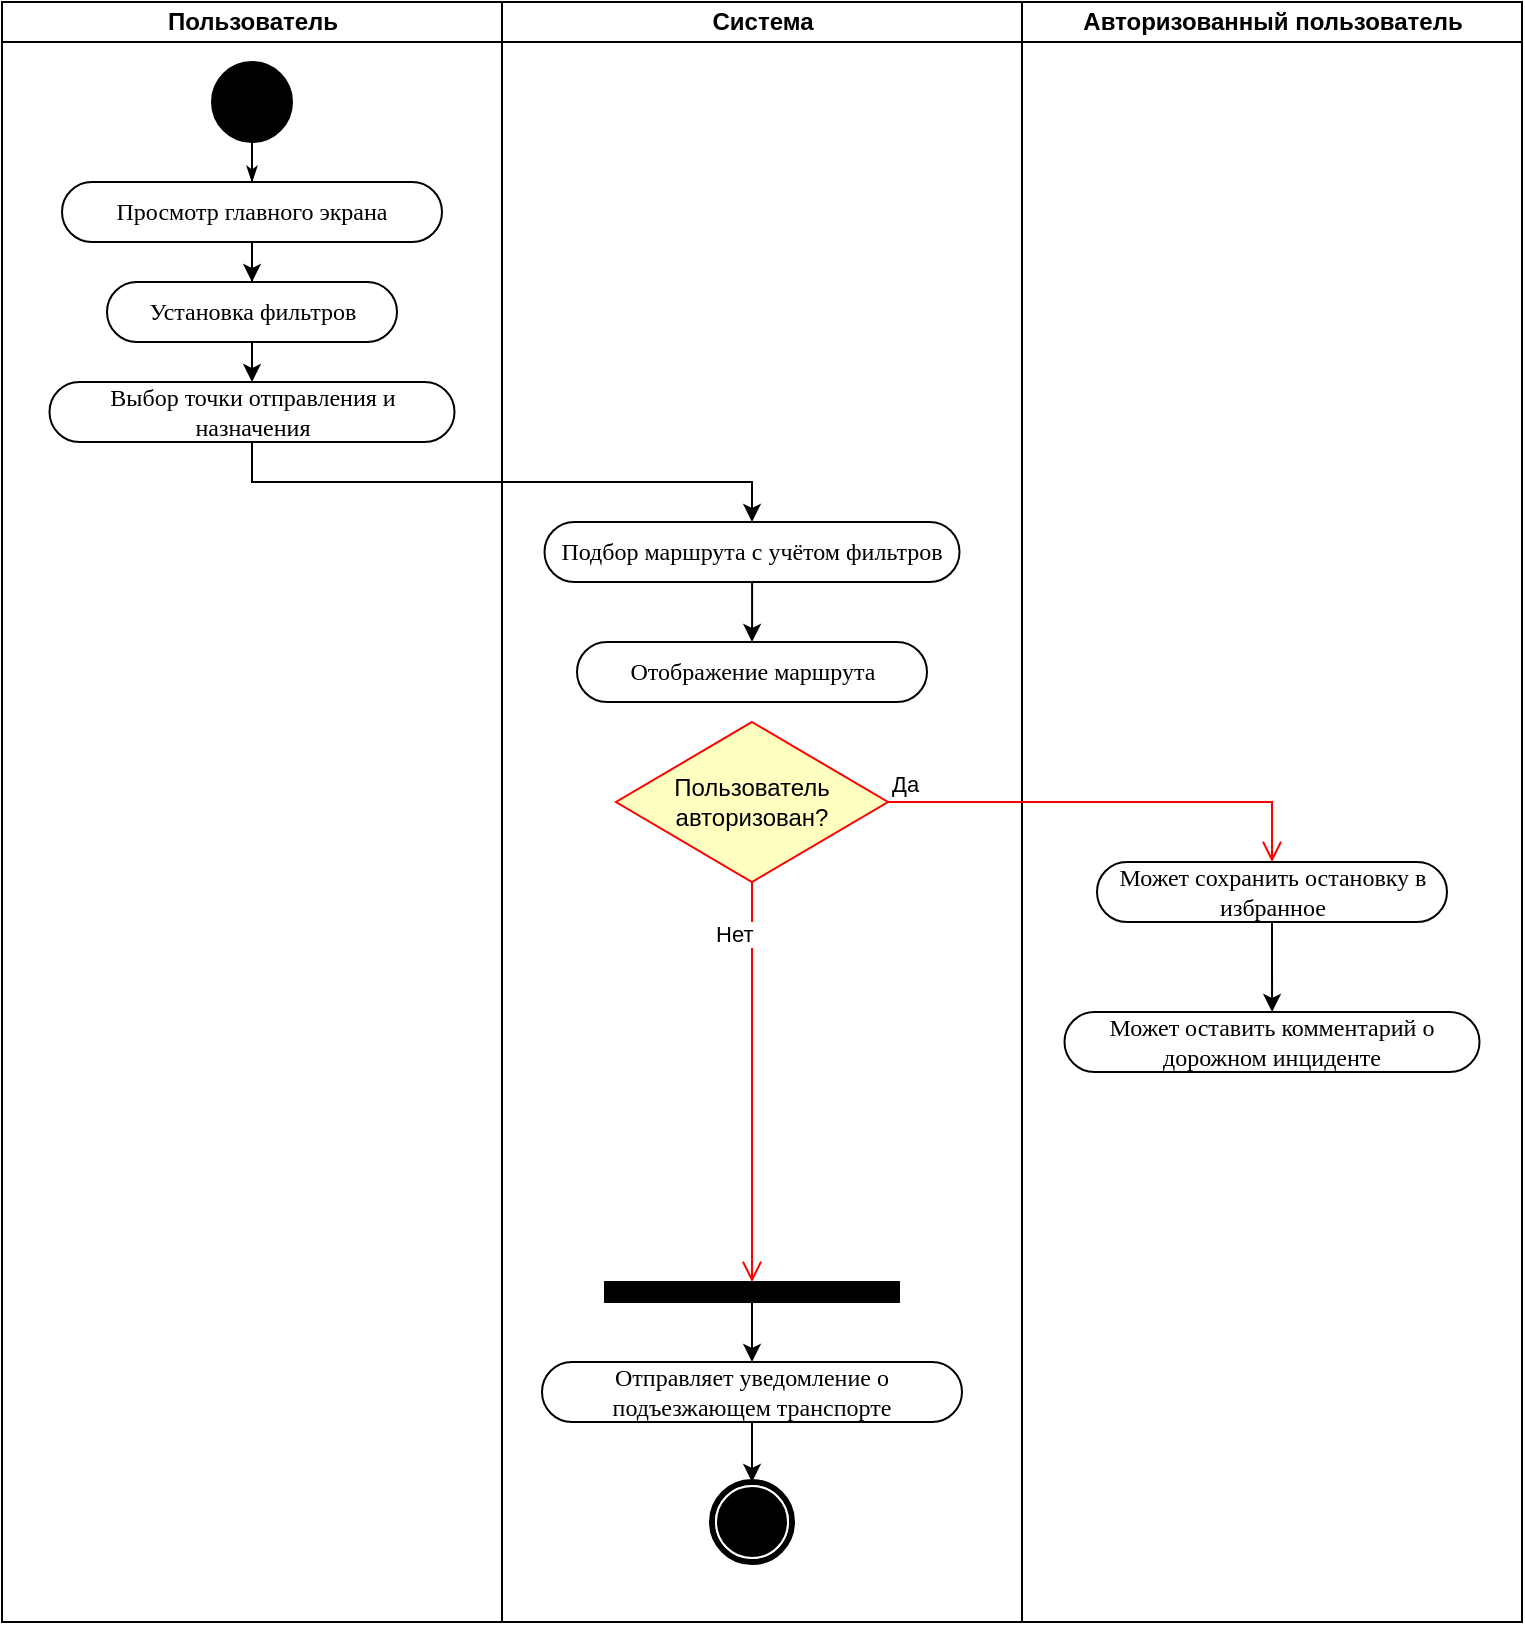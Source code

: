 <mxfile version="26.1.1">
  <diagram name="Page-1" id="0783ab3e-0a74-02c8-0abd-f7b4e66b4bec">
    <mxGraphModel dx="1969" dy="908" grid="1" gridSize="10" guides="1" tooltips="1" connect="1" arrows="1" fold="1" page="1" pageScale="1" pageWidth="850" pageHeight="1100" background="none" math="0" shadow="0">
      <root>
        <mxCell id="0" />
        <mxCell id="1" parent="0" />
        <mxCell id="1c1d494c118603dd-3" value="Система" style="swimlane;html=1;startSize=20;" parent="1" vertex="1">
          <mxGeometry x="295" y="30" width="260" height="810" as="geometry" />
        </mxCell>
        <mxCell id="zuy0RDO8CTyo9r4v9N7t-18" value="" style="edgeStyle=orthogonalEdgeStyle;rounded=0;orthogonalLoop=1;jettySize=auto;html=1;" edge="1" parent="1c1d494c118603dd-3" source="1c1d494c118603dd-11" target="60571a20871a0731-5">
          <mxGeometry relative="1" as="geometry" />
        </mxCell>
        <mxCell id="1c1d494c118603dd-11" value="Отправляет уведомление о подъезжающем транспорте" style="rounded=1;whiteSpace=wrap;html=1;shadow=0;comic=0;labelBackgroundColor=none;strokeWidth=1;fontFamily=Verdana;fontSize=12;align=center;arcSize=50;" parent="1c1d494c118603dd-3" vertex="1">
          <mxGeometry x="20" y="680" width="210" height="30" as="geometry" />
        </mxCell>
        <mxCell id="zuy0RDO8CTyo9r4v9N7t-10" value="" style="edgeStyle=orthogonalEdgeStyle;rounded=0;orthogonalLoop=1;jettySize=auto;html=1;" edge="1" parent="1c1d494c118603dd-3" source="1c1d494c118603dd-6" target="1c1d494c118603dd-7">
          <mxGeometry relative="1" as="geometry" />
        </mxCell>
        <mxCell id="1c1d494c118603dd-6" value="Подбор маршрута с учётом фильтров" style="rounded=1;whiteSpace=wrap;html=1;shadow=0;comic=0;labelBackgroundColor=none;strokeWidth=1;fontFamily=Verdana;fontSize=12;align=center;arcSize=50;" parent="1c1d494c118603dd-3" vertex="1">
          <mxGeometry x="21.25" y="260" width="207.5" height="30" as="geometry" />
        </mxCell>
        <mxCell id="1c1d494c118603dd-7" value="Отображение маршрута" style="rounded=1;whiteSpace=wrap;html=1;shadow=0;comic=0;labelBackgroundColor=none;strokeWidth=1;fontFamily=Verdana;fontSize=12;align=center;arcSize=50;" parent="1c1d494c118603dd-3" vertex="1">
          <mxGeometry x="37.5" y="320" width="175" height="30" as="geometry" />
        </mxCell>
        <mxCell id="zuy0RDO8CTyo9r4v9N7t-13" value="Пользователь авторизован?" style="rhombus;whiteSpace=wrap;html=1;fontColor=#000000;fillColor=#ffffc0;strokeColor=#ff0000;" vertex="1" parent="1c1d494c118603dd-3">
          <mxGeometry x="57" y="360" width="136" height="80" as="geometry" />
        </mxCell>
        <mxCell id="zuy0RDO8CTyo9r4v9N7t-17" value="" style="edgeStyle=orthogonalEdgeStyle;rounded=0;orthogonalLoop=1;jettySize=auto;html=1;" edge="1" parent="1c1d494c118603dd-3" source="60571a20871a0731-3" target="1c1d494c118603dd-11">
          <mxGeometry relative="1" as="geometry" />
        </mxCell>
        <mxCell id="60571a20871a0731-3" value="" style="whiteSpace=wrap;html=1;rounded=0;shadow=0;comic=0;labelBackgroundColor=none;strokeWidth=1;fillColor=#000000;fontFamily=Verdana;fontSize=12;align=center;rotation=0;" parent="1c1d494c118603dd-3" vertex="1">
          <mxGeometry x="51.5" y="640" width="147" height="10" as="geometry" />
        </mxCell>
        <mxCell id="zuy0RDO8CTyo9r4v9N7t-15" value="Нет" style="edgeStyle=orthogonalEdgeStyle;html=1;align=left;verticalAlign=top;endArrow=open;endSize=8;strokeColor=#ff0000;rounded=0;entryX=0.5;entryY=0;entryDx=0;entryDy=0;" edge="1" source="zuy0RDO8CTyo9r4v9N7t-13" parent="1c1d494c118603dd-3" target="60571a20871a0731-3">
          <mxGeometry x="-0.877" y="-20" relative="1" as="geometry">
            <mxPoint x="-136.5" y="570" as="targetPoint" />
            <mxPoint as="offset" />
          </mxGeometry>
        </mxCell>
        <mxCell id="60571a20871a0731-5" value="" style="shape=mxgraph.bpmn.shape;html=1;verticalLabelPosition=bottom;labelBackgroundColor=#ffffff;verticalAlign=top;perimeter=ellipsePerimeter;outline=end;symbol=terminate;rounded=0;shadow=0;comic=0;strokeWidth=1;fontFamily=Verdana;fontSize=12;align=center;" parent="1c1d494c118603dd-3" vertex="1">
          <mxGeometry x="105" y="740" width="40" height="40" as="geometry" />
        </mxCell>
        <mxCell id="1c1d494c118603dd-4" value="Авторизованный пользователь" style="swimlane;html=1;startSize=20;" parent="1" vertex="1">
          <mxGeometry x="555" y="30" width="250" height="810" as="geometry" />
        </mxCell>
        <mxCell id="zuy0RDO8CTyo9r4v9N7t-16" value="" style="edgeStyle=orthogonalEdgeStyle;rounded=0;orthogonalLoop=1;jettySize=auto;html=1;" edge="1" parent="1c1d494c118603dd-4" source="1c1d494c118603dd-5" target="1c1d494c118603dd-8">
          <mxGeometry relative="1" as="geometry" />
        </mxCell>
        <mxCell id="1c1d494c118603dd-5" value="Может сохранить остановку в избранное" style="rounded=1;whiteSpace=wrap;html=1;shadow=0;comic=0;labelBackgroundColor=none;strokeWidth=1;fontFamily=Verdana;fontSize=12;align=center;arcSize=50;" parent="1c1d494c118603dd-4" vertex="1">
          <mxGeometry x="37.5" y="430" width="175" height="30" as="geometry" />
        </mxCell>
        <mxCell id="1c1d494c118603dd-8" value="Может оставить комментарий о дорожном инциденте" style="rounded=1;whiteSpace=wrap;html=1;shadow=0;comic=0;labelBackgroundColor=none;strokeWidth=1;fontFamily=Verdana;fontSize=12;align=center;arcSize=50;" parent="1c1d494c118603dd-4" vertex="1">
          <mxGeometry x="21.25" y="505" width="207.5" height="30" as="geometry" />
        </mxCell>
        <mxCell id="1c1d494c118603dd-2" value="Пользователь" style="swimlane;html=1;startSize=20;" parent="1" vertex="1">
          <mxGeometry x="45" y="30" width="250" height="810" as="geometry" />
        </mxCell>
        <mxCell id="60571a20871a0731-4" value="" style="ellipse;whiteSpace=wrap;html=1;rounded=0;shadow=0;comic=0;labelBackgroundColor=none;strokeWidth=1;fillColor=#000000;fontFamily=Verdana;fontSize=12;align=center;" parent="1c1d494c118603dd-2" vertex="1">
          <mxGeometry x="105" y="30" width="40" height="40" as="geometry" />
        </mxCell>
        <mxCell id="zuy0RDO8CTyo9r4v9N7t-6" value="" style="edgeStyle=orthogonalEdgeStyle;rounded=0;orthogonalLoop=1;jettySize=auto;html=1;" edge="1" parent="1c1d494c118603dd-2" source="60571a20871a0731-8" target="zuy0RDO8CTyo9r4v9N7t-5">
          <mxGeometry relative="1" as="geometry" />
        </mxCell>
        <mxCell id="60571a20871a0731-8" value="Просмотр главного экрана" style="rounded=1;whiteSpace=wrap;html=1;shadow=0;comic=0;labelBackgroundColor=none;strokeWidth=1;fontFamily=Verdana;fontSize=12;align=center;arcSize=50;" parent="1c1d494c118603dd-2" vertex="1">
          <mxGeometry x="30" y="90" width="190" height="30" as="geometry" />
        </mxCell>
        <mxCell id="1c1d494c118603dd-27" style="edgeStyle=orthogonalEdgeStyle;rounded=0;html=1;labelBackgroundColor=none;startArrow=none;startFill=0;startSize=5;endArrow=classicThin;endFill=1;endSize=5;jettySize=auto;orthogonalLoop=1;strokeWidth=1;fontFamily=Verdana;fontSize=12" parent="1c1d494c118603dd-2" source="60571a20871a0731-4" target="60571a20871a0731-8" edge="1">
          <mxGeometry relative="1" as="geometry" />
        </mxCell>
        <mxCell id="zuy0RDO8CTyo9r4v9N7t-8" value="" style="edgeStyle=orthogonalEdgeStyle;rounded=0;orthogonalLoop=1;jettySize=auto;html=1;" edge="1" parent="1c1d494c118603dd-2" source="zuy0RDO8CTyo9r4v9N7t-5" target="zuy0RDO8CTyo9r4v9N7t-7">
          <mxGeometry relative="1" as="geometry" />
        </mxCell>
        <mxCell id="zuy0RDO8CTyo9r4v9N7t-5" value="Установка фильтров" style="rounded=1;whiteSpace=wrap;html=1;shadow=0;comic=0;labelBackgroundColor=none;strokeWidth=1;fontFamily=Verdana;fontSize=12;align=center;arcSize=50;" vertex="1" parent="1c1d494c118603dd-2">
          <mxGeometry x="52.5" y="140" width="145" height="30" as="geometry" />
        </mxCell>
        <mxCell id="zuy0RDO8CTyo9r4v9N7t-7" value="Выбор точки отправления и назначения" style="rounded=1;whiteSpace=wrap;html=1;shadow=0;comic=0;labelBackgroundColor=none;strokeWidth=1;fontFamily=Verdana;fontSize=12;align=center;arcSize=50;" vertex="1" parent="1c1d494c118603dd-2">
          <mxGeometry x="23.75" y="190" width="202.5" height="30" as="geometry" />
        </mxCell>
        <mxCell id="zuy0RDO8CTyo9r4v9N7t-9" style="edgeStyle=orthogonalEdgeStyle;rounded=0;orthogonalLoop=1;jettySize=auto;html=1;exitX=0.5;exitY=1;exitDx=0;exitDy=0;entryX=0.5;entryY=0;entryDx=0;entryDy=0;" edge="1" parent="1" source="zuy0RDO8CTyo9r4v9N7t-7" target="1c1d494c118603dd-6">
          <mxGeometry relative="1" as="geometry" />
        </mxCell>
        <mxCell id="zuy0RDO8CTyo9r4v9N7t-14" value="Да" style="edgeStyle=orthogonalEdgeStyle;html=1;align=left;verticalAlign=bottom;endArrow=open;endSize=8;strokeColor=#ff0000;rounded=0;entryX=0.5;entryY=0;entryDx=0;entryDy=0;" edge="1" source="zuy0RDO8CTyo9r4v9N7t-13" parent="1" target="1c1d494c118603dd-5">
          <mxGeometry x="-1" relative="1" as="geometry">
            <mxPoint x="298.5" y="520" as="targetPoint" />
          </mxGeometry>
        </mxCell>
      </root>
    </mxGraphModel>
  </diagram>
</mxfile>
